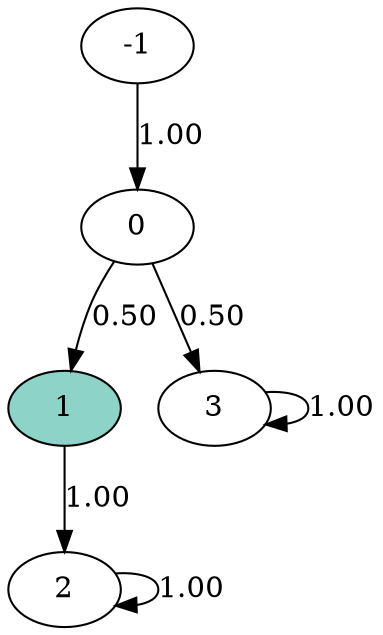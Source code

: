 digraph statespace {
node [colorscheme="set312" style=wedged]
-1 -> 0 [ label="1.00" ];
1 [style=filled fillcolor=1]
0 -> 1 [ label="0.50" ];
1 -> 2 [ label="1.00" ];
2 -> 2 [ label="1.00" ];
0 -> 3 [ label="0.50" ];
3 -> 3 [ label="1.00" ];
}
